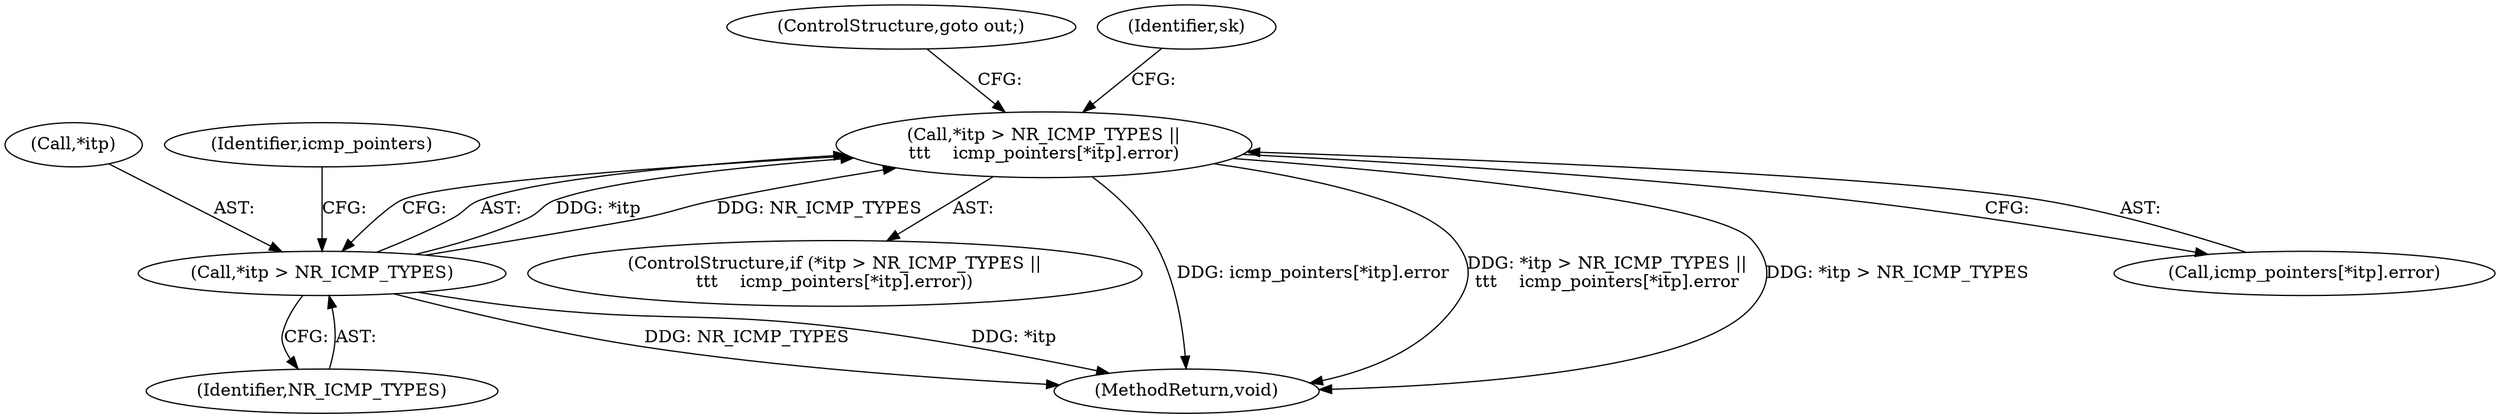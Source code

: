 digraph "0_linux_f6d8bd051c391c1c0458a30b2a7abcd939329259_13@array" {
"1000212" [label="(Call,*itp > NR_ICMP_TYPES ||\n\t\t\t    icmp_pointers[*itp].error)"];
"1000213" [label="(Call,*itp > NR_ICMP_TYPES)"];
"1000223" [label="(ControlStructure,goto out;)"];
"1000213" [label="(Call,*itp > NR_ICMP_TYPES)"];
"1000214" [label="(Call,*itp)"];
"1000219" [label="(Identifier,icmp_pointers)"];
"1000212" [label="(Call,*itp > NR_ICMP_TYPES ||\n\t\t\t    icmp_pointers[*itp].error)"];
"1000211" [label="(ControlStructure,if (*itp > NR_ICMP_TYPES ||\n\t\t\t    icmp_pointers[*itp].error))"];
"1000216" [label="(Identifier,NR_ICMP_TYPES)"];
"1000225" [label="(Identifier,sk)"];
"1000475" [label="(MethodReturn,void)"];
"1000217" [label="(Call,icmp_pointers[*itp].error)"];
"1000212" -> "1000211"  [label="AST: "];
"1000212" -> "1000213"  [label="CFG: "];
"1000212" -> "1000217"  [label="CFG: "];
"1000213" -> "1000212"  [label="AST: "];
"1000217" -> "1000212"  [label="AST: "];
"1000223" -> "1000212"  [label="CFG: "];
"1000225" -> "1000212"  [label="CFG: "];
"1000212" -> "1000475"  [label="DDG: icmp_pointers[*itp].error"];
"1000212" -> "1000475"  [label="DDG: *itp > NR_ICMP_TYPES ||\n\t\t\t    icmp_pointers[*itp].error"];
"1000212" -> "1000475"  [label="DDG: *itp > NR_ICMP_TYPES"];
"1000213" -> "1000212"  [label="DDG: *itp"];
"1000213" -> "1000212"  [label="DDG: NR_ICMP_TYPES"];
"1000213" -> "1000216"  [label="CFG: "];
"1000214" -> "1000213"  [label="AST: "];
"1000216" -> "1000213"  [label="AST: "];
"1000219" -> "1000213"  [label="CFG: "];
"1000213" -> "1000475"  [label="DDG: NR_ICMP_TYPES"];
"1000213" -> "1000475"  [label="DDG: *itp"];
}
